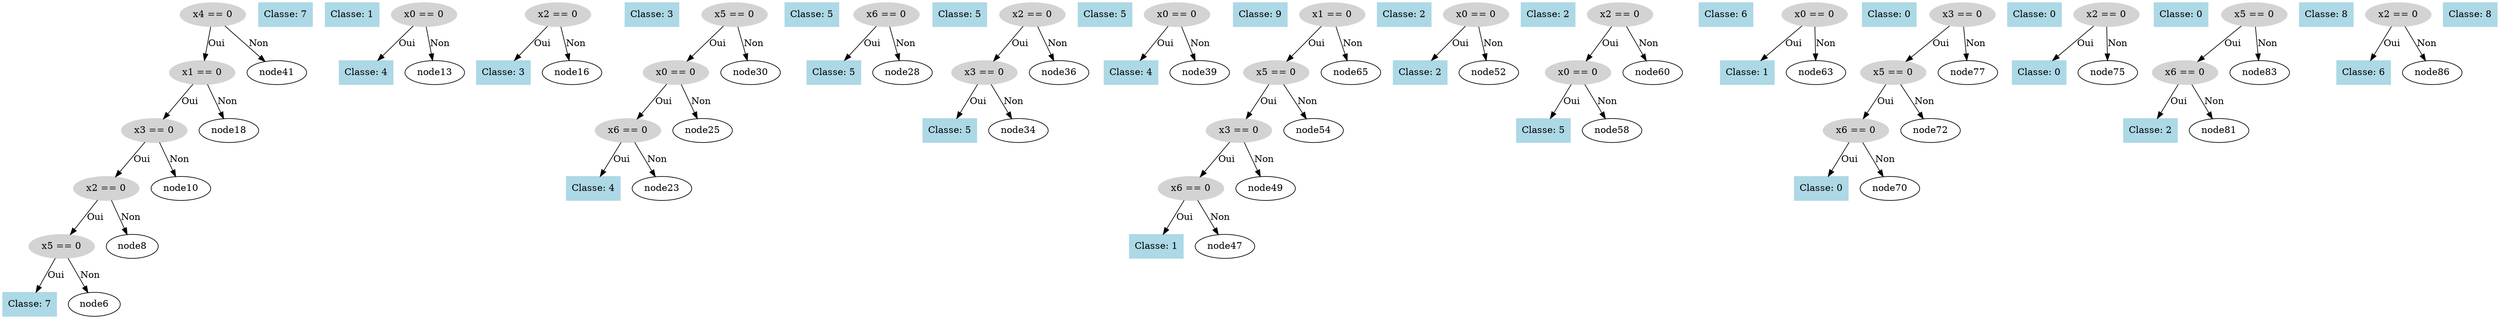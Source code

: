 digraph DecisionTree {
  node0 [label="x4 == 0", shape=ellipse, style=filled, color=lightgray];
  node0 -> node1 [label="Oui"];
  node1 [label="x1 == 0", shape=ellipse, style=filled, color=lightgray];
  node1 -> node2 [label="Oui"];
  node2 [label="x3 == 0", shape=ellipse, style=filled, color=lightgray];
  node2 -> node3 [label="Oui"];
  node3 [label="x2 == 0", shape=ellipse, style=filled, color=lightgray];
  node3 -> node4 [label="Oui"];
  node4 [label="x5 == 0", shape=ellipse, style=filled, color=lightgray];
  node4 -> node5 [label="Oui"];
  node5 [label="Classe: 7", shape=box, style=filled, color=lightblue];
  node4 -> node6 [label="Non"];
  node7 [label="Classe: 7", shape=box, style=filled, color=lightblue];
  node3 -> node8 [label="Non"];
  node9 [label="Classe: 1", shape=box, style=filled, color=lightblue];
  node2 -> node10 [label="Non"];
  node11 [label="x0 == 0", shape=ellipse, style=filled, color=lightgray];
  node11 -> node12 [label="Oui"];
  node12 [label="Classe: 4", shape=box, style=filled, color=lightblue];
  node11 -> node13 [label="Non"];
  node14 [label="x2 == 0", shape=ellipse, style=filled, color=lightgray];
  node14 -> node15 [label="Oui"];
  node15 [label="Classe: 3", shape=box, style=filled, color=lightblue];
  node14 -> node16 [label="Non"];
  node17 [label="Classe: 3", shape=box, style=filled, color=lightblue];
  node1 -> node18 [label="Non"];
  node19 [label="x5 == 0", shape=ellipse, style=filled, color=lightgray];
  node19 -> node20 [label="Oui"];
  node20 [label="x0 == 0", shape=ellipse, style=filled, color=lightgray];
  node20 -> node21 [label="Oui"];
  node21 [label="x6 == 0", shape=ellipse, style=filled, color=lightgray];
  node21 -> node22 [label="Oui"];
  node22 [label="Classe: 4", shape=box, style=filled, color=lightblue];
  node21 -> node23 [label="Non"];
  node24 [label="Classe: 5", shape=box, style=filled, color=lightblue];
  node20 -> node25 [label="Non"];
  node26 [label="x6 == 0", shape=ellipse, style=filled, color=lightgray];
  node26 -> node27 [label="Oui"];
  node27 [label="Classe: 5", shape=box, style=filled, color=lightblue];
  node26 -> node28 [label="Non"];
  node29 [label="Classe: 5", shape=box, style=filled, color=lightblue];
  node19 -> node30 [label="Non"];
  node31 [label="x2 == 0", shape=ellipse, style=filled, color=lightgray];
  node31 -> node32 [label="Oui"];
  node32 [label="x3 == 0", shape=ellipse, style=filled, color=lightgray];
  node32 -> node33 [label="Oui"];
  node33 [label="Classe: 5", shape=box, style=filled, color=lightblue];
  node32 -> node34 [label="Non"];
  node35 [label="Classe: 5", shape=box, style=filled, color=lightblue];
  node31 -> node36 [label="Non"];
  node37 [label="x0 == 0", shape=ellipse, style=filled, color=lightgray];
  node37 -> node38 [label="Oui"];
  node38 [label="Classe: 4", shape=box, style=filled, color=lightblue];
  node37 -> node39 [label="Non"];
  node40 [label="Classe: 9", shape=box, style=filled, color=lightblue];
  node0 -> node41 [label="Non"];
  node42 [label="x1 == 0", shape=ellipse, style=filled, color=lightgray];
  node42 -> node43 [label="Oui"];
  node43 [label="x5 == 0", shape=ellipse, style=filled, color=lightgray];
  node43 -> node44 [label="Oui"];
  node44 [label="x3 == 0", shape=ellipse, style=filled, color=lightgray];
  node44 -> node45 [label="Oui"];
  node45 [label="x6 == 0", shape=ellipse, style=filled, color=lightgray];
  node45 -> node46 [label="Oui"];
  node46 [label="Classe: 1", shape=box, style=filled, color=lightblue];
  node45 -> node47 [label="Non"];
  node48 [label="Classe: 2", shape=box, style=filled, color=lightblue];
  node44 -> node49 [label="Non"];
  node50 [label="x0 == 0", shape=ellipse, style=filled, color=lightgray];
  node50 -> node51 [label="Oui"];
  node51 [label="Classe: 2", shape=box, style=filled, color=lightblue];
  node50 -> node52 [label="Non"];
  node53 [label="Classe: 2", shape=box, style=filled, color=lightblue];
  node43 -> node54 [label="Non"];
  node55 [label="x2 == 0", shape=ellipse, style=filled, color=lightgray];
  node55 -> node56 [label="Oui"];
  node56 [label="x0 == 0", shape=ellipse, style=filled, color=lightgray];
  node56 -> node57 [label="Oui"];
  node57 [label="Classe: 5", shape=box, style=filled, color=lightblue];
  node56 -> node58 [label="Non"];
  node59 [label="Classe: 6", shape=box, style=filled, color=lightblue];
  node55 -> node60 [label="Non"];
  node61 [label="x0 == 0", shape=ellipse, style=filled, color=lightgray];
  node61 -> node62 [label="Oui"];
  node62 [label="Classe: 1", shape=box, style=filled, color=lightblue];
  node61 -> node63 [label="Non"];
  node64 [label="Classe: 0", shape=box, style=filled, color=lightblue];
  node42 -> node65 [label="Non"];
  node66 [label="x3 == 0", shape=ellipse, style=filled, color=lightgray];
  node66 -> node67 [label="Oui"];
  node67 [label="x5 == 0", shape=ellipse, style=filled, color=lightgray];
  node67 -> node68 [label="Oui"];
  node68 [label="x6 == 0", shape=ellipse, style=filled, color=lightgray];
  node68 -> node69 [label="Oui"];
  node69 [label="Classe: 0", shape=box, style=filled, color=lightblue];
  node68 -> node70 [label="Non"];
  node71 [label="Classe: 0", shape=box, style=filled, color=lightblue];
  node67 -> node72 [label="Non"];
  node73 [label="x2 == 0", shape=ellipse, style=filled, color=lightgray];
  node73 -> node74 [label="Oui"];
  node74 [label="Classe: 0", shape=box, style=filled, color=lightblue];
  node73 -> node75 [label="Non"];
  node76 [label="Classe: 0", shape=box, style=filled, color=lightblue];
  node66 -> node77 [label="Non"];
  node78 [label="x5 == 0", shape=ellipse, style=filled, color=lightgray];
  node78 -> node79 [label="Oui"];
  node79 [label="x6 == 0", shape=ellipse, style=filled, color=lightgray];
  node79 -> node80 [label="Oui"];
  node80 [label="Classe: 2", shape=box, style=filled, color=lightblue];
  node79 -> node81 [label="Non"];
  node82 [label="Classe: 8", shape=box, style=filled, color=lightblue];
  node78 -> node83 [label="Non"];
  node84 [label="x2 == 0", shape=ellipse, style=filled, color=lightgray];
  node84 -> node85 [label="Oui"];
  node85 [label="Classe: 6", shape=box, style=filled, color=lightblue];
  node84 -> node86 [label="Non"];
  node87 [label="Classe: 8", shape=box, style=filled, color=lightblue];
}
